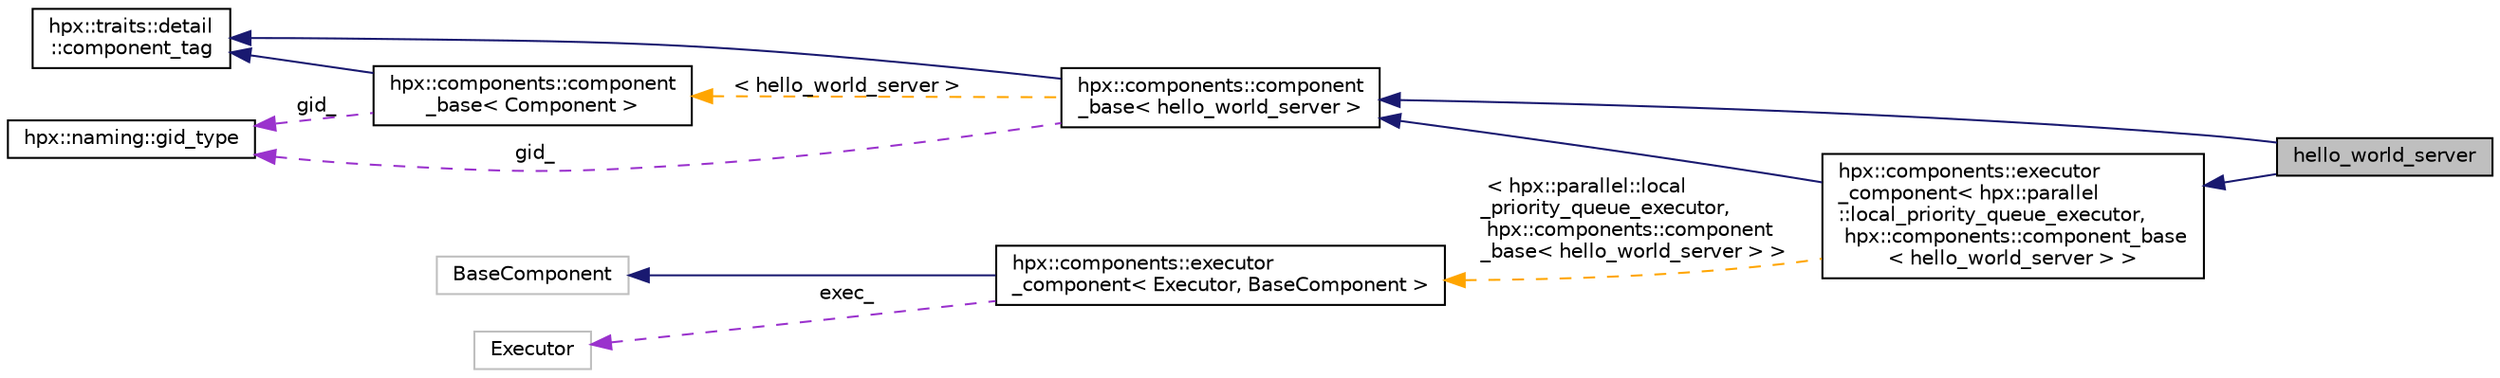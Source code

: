 digraph "hello_world_server"
{
  edge [fontname="Helvetica",fontsize="10",labelfontname="Helvetica",labelfontsize="10"];
  node [fontname="Helvetica",fontsize="10",shape=record];
  rankdir="LR";
  Node7 [label="hello_world_server",height=0.2,width=0.4,color="black", fillcolor="grey75", style="filled", fontcolor="black"];
  Node8 -> Node7 [dir="back",color="midnightblue",fontsize="10",style="solid",fontname="Helvetica"];
  Node8 [label="hpx::components::executor\l_component\< hpx::parallel\l::local_priority_queue_executor,\l hpx::components::component_base\l\< hello_world_server \> \>",height=0.2,width=0.4,color="black", fillcolor="white", style="filled",URL="$d8/d54/structhpx_1_1components_1_1executor__component.html"];
  Node9 -> Node8 [dir="back",color="midnightblue",fontsize="10",style="solid",fontname="Helvetica"];
  Node9 [label="hpx::components::component\l_base\< hello_world_server \>",height=0.2,width=0.4,color="black", fillcolor="white", style="filled",URL="$d2/de6/classhpx_1_1components_1_1component__base.html"];
  Node10 -> Node9 [dir="back",color="midnightblue",fontsize="10",style="solid",fontname="Helvetica"];
  Node10 [label="hpx::traits::detail\l::component_tag",height=0.2,width=0.4,color="black", fillcolor="white", style="filled",URL="$d8/d79/structhpx_1_1traits_1_1detail_1_1component__tag.html"];
  Node11 -> Node9 [dir="back",color="darkorchid3",fontsize="10",style="dashed",label=" gid_" ,fontname="Helvetica"];
  Node11 [label="hpx::naming::gid_type",height=0.2,width=0.4,color="black", fillcolor="white", style="filled",URL="$d3/d67/structhpx_1_1naming_1_1gid__type.html",tooltip="Global identifier for components across the HPX system. "];
  Node12 -> Node9 [dir="back",color="orange",fontsize="10",style="dashed",label=" \< hello_world_server \>" ,fontname="Helvetica"];
  Node12 [label="hpx::components::component\l_base\< Component \>",height=0.2,width=0.4,color="black", fillcolor="white", style="filled",URL="$d2/de6/classhpx_1_1components_1_1component__base.html"];
  Node10 -> Node12 [dir="back",color="midnightblue",fontsize="10",style="solid",fontname="Helvetica"];
  Node11 -> Node12 [dir="back",color="darkorchid3",fontsize="10",style="dashed",label=" gid_" ,fontname="Helvetica"];
  Node13 -> Node8 [dir="back",color="orange",fontsize="10",style="dashed",label=" \< hpx::parallel::local\l_priority_queue_executor,\l hpx::components::component\l_base\< hello_world_server \> \>" ,fontname="Helvetica"];
  Node13 [label="hpx::components::executor\l_component\< Executor, BaseComponent \>",height=0.2,width=0.4,color="black", fillcolor="white", style="filled",URL="$d8/d54/structhpx_1_1components_1_1executor__component.html"];
  Node14 -> Node13 [dir="back",color="midnightblue",fontsize="10",style="solid",fontname="Helvetica"];
  Node14 [label="BaseComponent",height=0.2,width=0.4,color="grey75", fillcolor="white", style="filled"];
  Node15 -> Node13 [dir="back",color="darkorchid3",fontsize="10",style="dashed",label=" exec_" ,fontname="Helvetica"];
  Node15 [label="Executor",height=0.2,width=0.4,color="grey75", fillcolor="white", style="filled"];
  Node9 -> Node7 [dir="back",color="midnightblue",fontsize="10",style="solid",fontname="Helvetica"];
}
